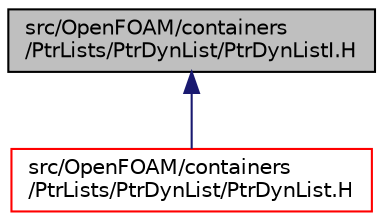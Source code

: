 digraph "src/OpenFOAM/containers/PtrLists/PtrDynList/PtrDynListI.H"
{
  bgcolor="transparent";
  edge [fontname="Helvetica",fontsize="10",labelfontname="Helvetica",labelfontsize="10"];
  node [fontname="Helvetica",fontsize="10",shape=record];
  Node1 [label="src/OpenFOAM/containers\l/PtrLists/PtrDynList/PtrDynListI.H",height=0.2,width=0.4,color="black", fillcolor="grey75", style="filled" fontcolor="black"];
  Node1 -> Node2 [dir="back",color="midnightblue",fontsize="10",style="solid",fontname="Helvetica"];
  Node2 [label="src/OpenFOAM/containers\l/PtrLists/PtrDynList/PtrDynList.H",height=0.2,width=0.4,color="red",URL="$PtrDynList_8H.html"];
}

